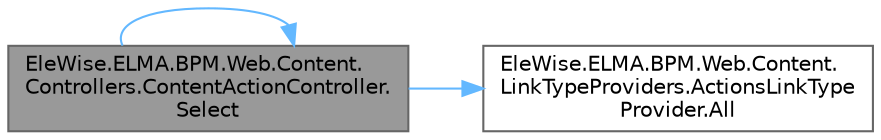 digraph "EleWise.ELMA.BPM.Web.Content.Controllers.ContentActionController.Select"
{
 // LATEX_PDF_SIZE
  bgcolor="transparent";
  edge [fontname=Helvetica,fontsize=10,labelfontname=Helvetica,labelfontsize=10];
  node [fontname=Helvetica,fontsize=10,shape=box,height=0.2,width=0.4];
  rankdir="LR";
  Node1 [id="Node000001",label="EleWise.ELMA.BPM.Web.Content.\lControllers.ContentActionController.\lSelect",height=0.2,width=0.4,color="gray40", fillcolor="grey60", style="filled", fontcolor="black",tooltip="Выбрать сущности и возвратить в формате {id: ___ , text: __ } для отображения в combobox."];
  Node1 -> Node2 [id="edge1_Node000001_Node000002",color="steelblue1",style="solid",tooltip=" "];
  Node2 [id="Node000002",label="EleWise.ELMA.BPM.Web.Content.\lLinkTypeProviders.ActionsLinkType\lProvider.All",height=0.2,width=0.4,color="grey40", fillcolor="white", style="filled",URL="$class_ele_wise_1_1_e_l_m_a_1_1_b_p_m_1_1_web_1_1_content_1_1_link_type_providers_1_1_actions_link_type_provider.html#a16b88e921c8a50c277a70ec1e57c4d05",tooltip=" "];
  Node1 -> Node1 [id="edge2_Node000001_Node000001",color="steelblue1",style="solid",tooltip=" "];
}
